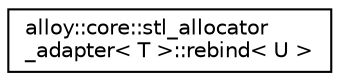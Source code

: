 digraph "Graphical Class Hierarchy"
{
  edge [fontname="Helvetica",fontsize="10",labelfontname="Helvetica",labelfontsize="10"];
  node [fontname="Helvetica",fontsize="10",shape=record];
  rankdir="LR";
  Node1 [label="alloy::core::stl_allocator\l_adapter\< T \>::rebind\< U \>",height=0.2,width=0.4,color="black", fillcolor="white", style="filled",URL="$db/d28/classalloy_1_1core_1_1stl__allocator__adapter.html#df/d69/structalloy_1_1core_1_1stl__allocator__adapter_1_1rebind"];
}
